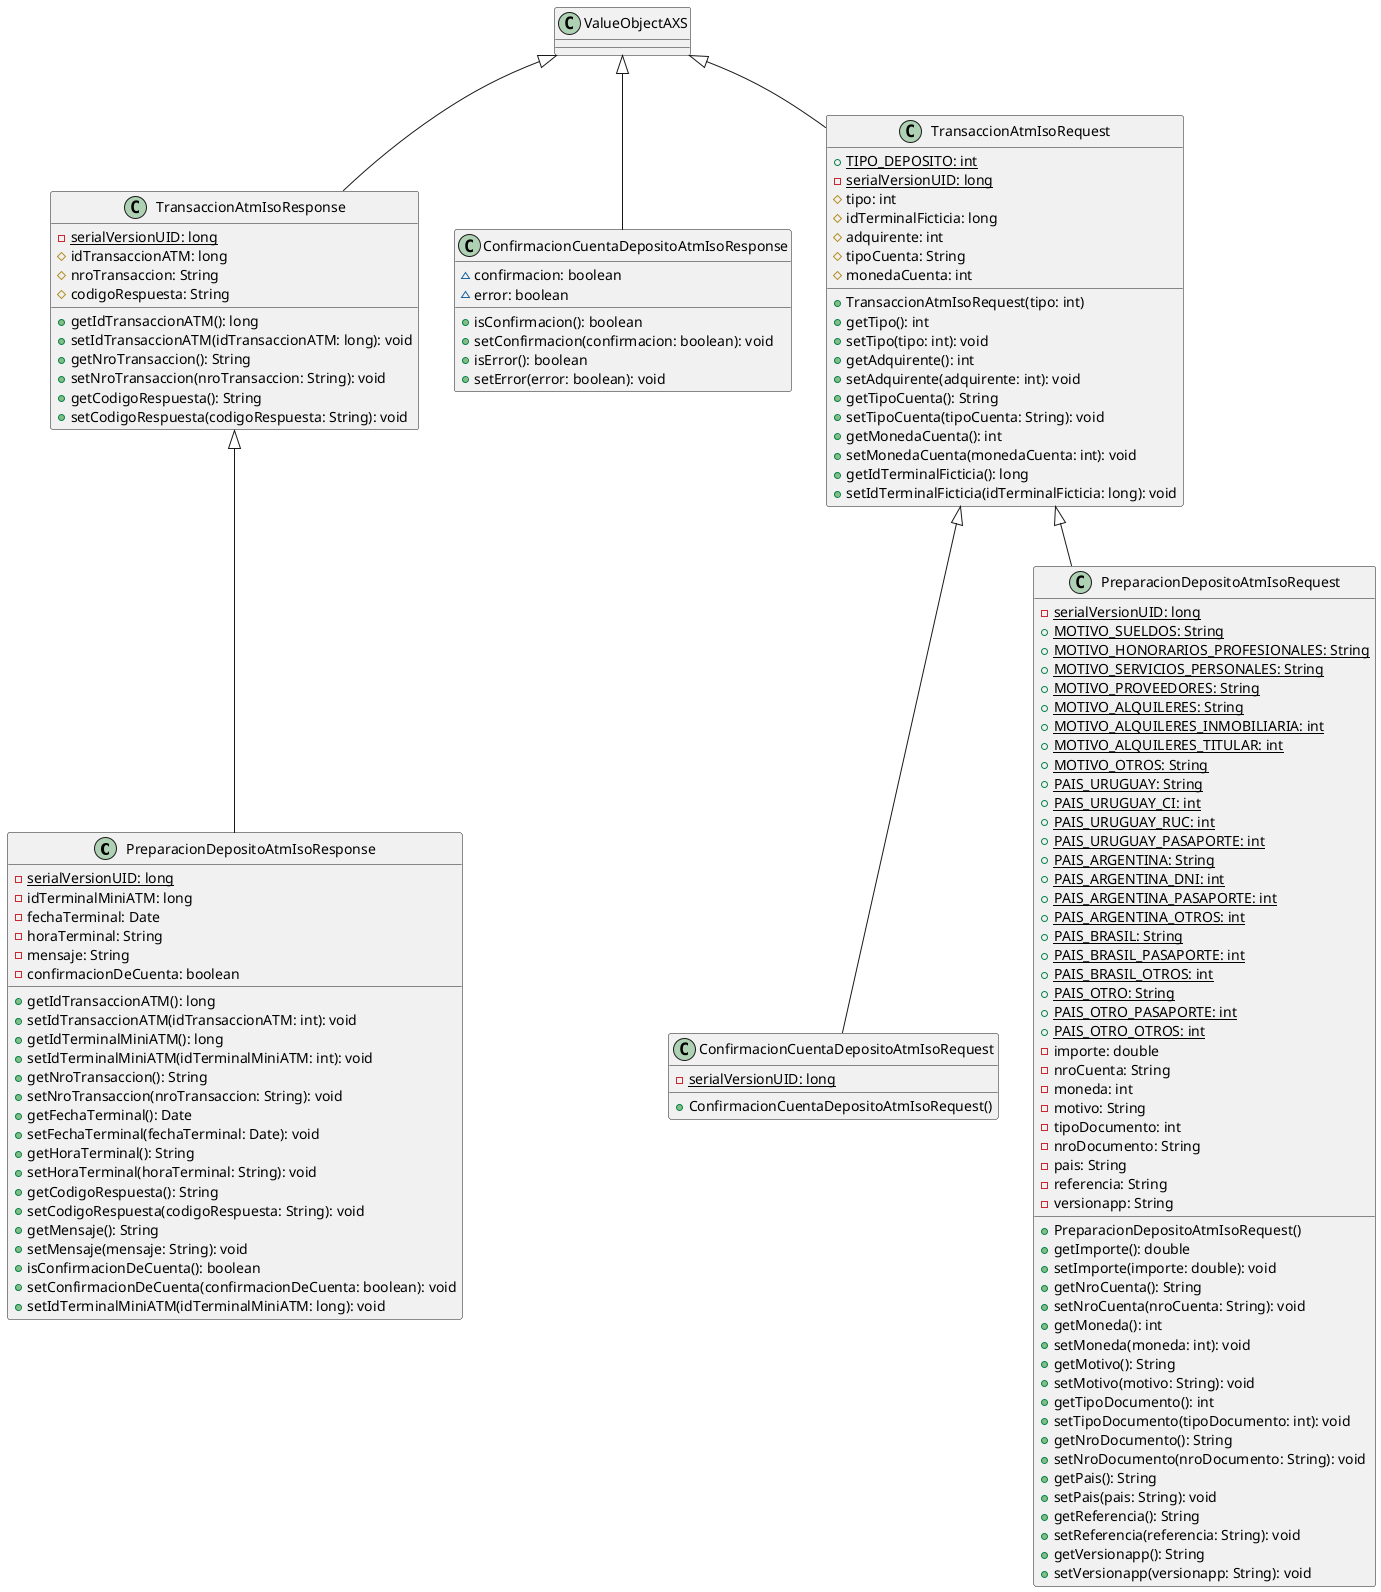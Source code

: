 @startuml

class PreparacionDepositoAtmIsoResponse [[java:com.financial.atm.brou.vo.http2iso.PreparacionDepositoAtmIsoResponse]] {
	-{static} serialVersionUID: long
	-idTerminalMiniATM: long
	-fechaTerminal: Date
	-horaTerminal: String
	-mensaje: String
	-confirmacionDeCuenta: boolean
	+getIdTransaccionATM(): long
	+setIdTransaccionATM(idTransaccionATM: int): void
	+getIdTerminalMiniATM(): long
	+setIdTerminalMiniATM(idTerminalMiniATM: int): void
	+getNroTransaccion(): String
	+setNroTransaccion(nroTransaccion: String): void
	+getFechaTerminal(): Date
	+setFechaTerminal(fechaTerminal: Date): void
	+getHoraTerminal(): String
	+setHoraTerminal(horaTerminal: String): void
	+getCodigoRespuesta(): String
	+setCodigoRespuesta(codigoRespuesta: String): void
	+getMensaje(): String
	+setMensaje(mensaje: String): void
	+isConfirmacionDeCuenta(): boolean
	+setConfirmacionDeCuenta(confirmacionDeCuenta: boolean): void
	+setIdTerminalMiniATM(idTerminalMiniATM: long): void
}
class TransaccionAtmIsoResponse {
}
TransaccionAtmIsoResponse <|-- PreparacionDepositoAtmIsoResponse
class ConfirmacionCuentaDepositoAtmIsoResponse [[java:com.financial.atm.brou.vo.http2iso.ConfirmacionCuentaDepositoAtmIsoResponse]] {
	~confirmacion: boolean
	~error: boolean
	+isConfirmacion(): boolean
	+setConfirmacion(confirmacion: boolean): void
	+isError(): boolean
	+setError(error: boolean): void
}
class ValueObjectAXS {
}
ValueObjectAXS <|-- ConfirmacionCuentaDepositoAtmIsoResponse
class ConfirmacionCuentaDepositoAtmIsoRequest [[java:com.financial.atm.brou.vo.http2iso.ConfirmacionCuentaDepositoAtmIsoRequest]] {
	-{static} serialVersionUID: long
	+ConfirmacionCuentaDepositoAtmIsoRequest()
}
class TransaccionAtmIsoRequest {
}
TransaccionAtmIsoRequest <|-- ConfirmacionCuentaDepositoAtmIsoRequest
class TransaccionAtmIsoResponse [[java:com.financial.atm.brou.vo.http2iso.TransaccionAtmIsoResponse]] {
	-{static} serialVersionUID: long
	#idTransaccionATM: long
	#nroTransaccion: String
	#codigoRespuesta: String
	+getIdTransaccionATM(): long
	+setIdTransaccionATM(idTransaccionATM: long): void
	+getNroTransaccion(): String
	+setNroTransaccion(nroTransaccion: String): void
	+getCodigoRespuesta(): String
	+setCodigoRespuesta(codigoRespuesta: String): void
}
class ValueObjectAXS {
}
ValueObjectAXS <|-- TransaccionAtmIsoResponse
class TransaccionAtmIsoRequest [[java:com.financial.atm.brou.vo.http2iso.TransaccionAtmIsoRequest]] {
	+{static} TIPO_DEPOSITO: int
	-{static} serialVersionUID: long
	#tipo: int
	#idTerminalFicticia: long
	#adquirente: int
	#tipoCuenta: String
	#monedaCuenta: int
	+TransaccionAtmIsoRequest(tipo: int)
	+getTipo(): int
	+setTipo(tipo: int): void
	+getAdquirente(): int
	+setAdquirente(adquirente: int): void
	+getTipoCuenta(): String
	+setTipoCuenta(tipoCuenta: String): void
	+getMonedaCuenta(): int
	+setMonedaCuenta(monedaCuenta: int): void
	+getIdTerminalFicticia(): long
	+setIdTerminalFicticia(idTerminalFicticia: long): void
}
class ValueObjectAXS {
}
ValueObjectAXS <|-- TransaccionAtmIsoRequest
class PreparacionDepositoAtmIsoRequest [[java:com.financial.atm.brou.vo.http2iso.PreparacionDepositoAtmIsoRequest]] {
	-{static} serialVersionUID: long
	+{static} MOTIVO_SUELDOS: String
	+{static} MOTIVO_HONORARIOS_PROFESIONALES: String
	+{static} MOTIVO_SERVICIOS_PERSONALES: String
	+{static} MOTIVO_PROVEEDORES: String
	+{static} MOTIVO_ALQUILERES: String
	+{static} MOTIVO_ALQUILERES_INMOBILIARIA: int
	+{static} MOTIVO_ALQUILERES_TITULAR: int
	+{static} MOTIVO_OTROS: String
	+{static} PAIS_URUGUAY: String
	+{static} PAIS_URUGUAY_CI: int
	+{static} PAIS_URUGUAY_RUC: int
	+{static} PAIS_URUGUAY_PASAPORTE: int
	+{static} PAIS_ARGENTINA: String
	+{static} PAIS_ARGENTINA_DNI: int
	+{static} PAIS_ARGENTINA_PASAPORTE: int
	+{static} PAIS_ARGENTINA_OTROS: int
	+{static} PAIS_BRASIL: String
	+{static} PAIS_BRASIL_PASAPORTE: int
	+{static} PAIS_BRASIL_OTROS: int
	+{static} PAIS_OTRO: String
	+{static} PAIS_OTRO_PASAPORTE: int
	+{static} PAIS_OTRO_OTROS: int
	-importe: double
	-nroCuenta: String
	-moneda: int
	-motivo: String
	-tipoDocumento: int
	-nroDocumento: String
	-pais: String
	-referencia: String
	-versionapp: String
	+PreparacionDepositoAtmIsoRequest()
	+getImporte(): double
	+setImporte(importe: double): void
	+getNroCuenta(): String
	+setNroCuenta(nroCuenta: String): void
	+getMoneda(): int
	+setMoneda(moneda: int): void
	+getMotivo(): String
	+setMotivo(motivo: String): void
	+getTipoDocumento(): int
	+setTipoDocumento(tipoDocumento: int): void
	+getNroDocumento(): String
	+setNroDocumento(nroDocumento: String): void
	+getPais(): String
	+setPais(pais: String): void
	+getReferencia(): String
	+setReferencia(referencia: String): void
	+getVersionapp(): String
	+setVersionapp(versionapp: String): void
}
class TransaccionAtmIsoRequest {
}
TransaccionAtmIsoRequest <|-- PreparacionDepositoAtmIsoRequest
@enduml